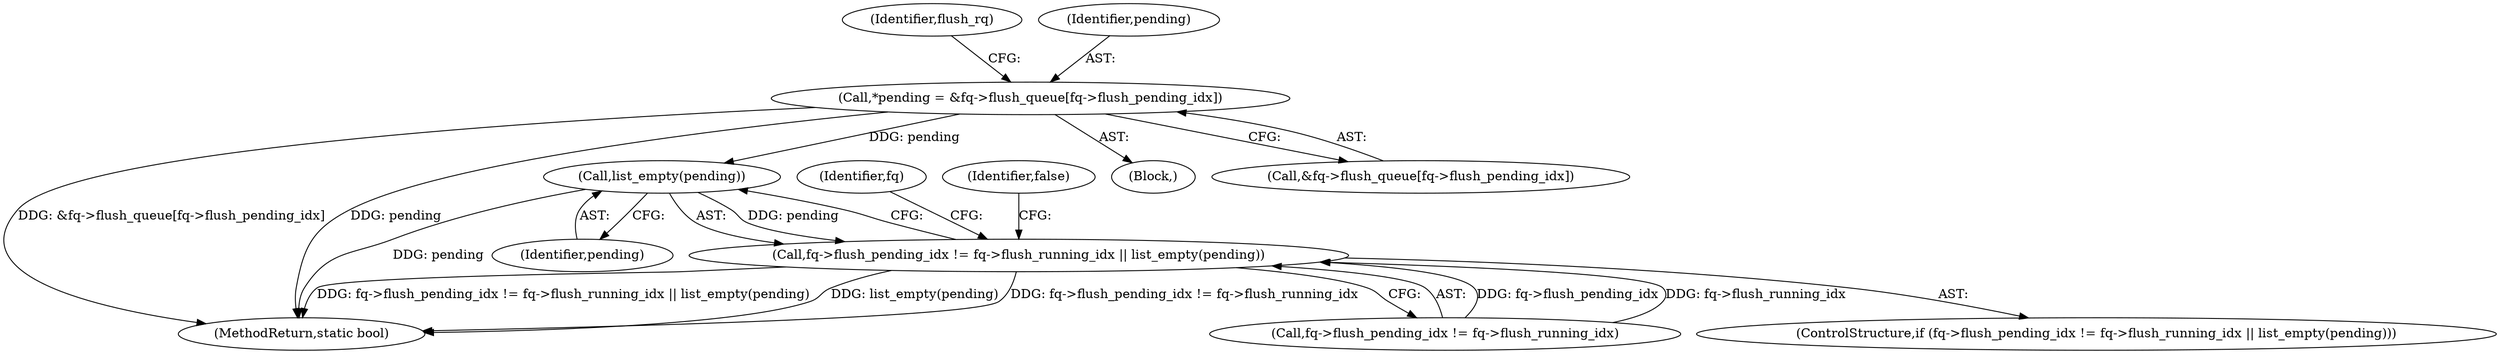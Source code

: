 digraph "0_linux_0048b4837affd153897ed1222283492070027aa9@array" {
"1000109" [label="(Call,*pending = &fq->flush_queue[fq->flush_pending_idx])"];
"1000134" [label="(Call,list_empty(pending))"];
"1000126" [label="(Call,fq->flush_pending_idx != fq->flush_running_idx || list_empty(pending))"];
"1000144" [label="(Identifier,fq)"];
"1000109" [label="(Call,*pending = &fq->flush_queue[fq->flush_pending_idx])"];
"1000125" [label="(ControlStructure,if (fq->flush_pending_idx != fq->flush_running_idx || list_empty(pending)))"];
"1000107" [label="(Block,)"];
"1000135" [label="(Identifier,pending)"];
"1000137" [label="(Identifier,false)"];
"1000121" [label="(Identifier,flush_rq)"];
"1000111" [label="(Call,&fq->flush_queue[fq->flush_pending_idx])"];
"1000110" [label="(Identifier,pending)"];
"1000231" [label="(MethodReturn,static bool)"];
"1000127" [label="(Call,fq->flush_pending_idx != fq->flush_running_idx)"];
"1000134" [label="(Call,list_empty(pending))"];
"1000126" [label="(Call,fq->flush_pending_idx != fq->flush_running_idx || list_empty(pending))"];
"1000109" -> "1000107"  [label="AST: "];
"1000109" -> "1000111"  [label="CFG: "];
"1000110" -> "1000109"  [label="AST: "];
"1000111" -> "1000109"  [label="AST: "];
"1000121" -> "1000109"  [label="CFG: "];
"1000109" -> "1000231"  [label="DDG: pending"];
"1000109" -> "1000231"  [label="DDG: &fq->flush_queue[fq->flush_pending_idx]"];
"1000109" -> "1000134"  [label="DDG: pending"];
"1000134" -> "1000126"  [label="AST: "];
"1000134" -> "1000135"  [label="CFG: "];
"1000135" -> "1000134"  [label="AST: "];
"1000126" -> "1000134"  [label="CFG: "];
"1000134" -> "1000231"  [label="DDG: pending"];
"1000134" -> "1000126"  [label="DDG: pending"];
"1000126" -> "1000125"  [label="AST: "];
"1000126" -> "1000127"  [label="CFG: "];
"1000127" -> "1000126"  [label="AST: "];
"1000137" -> "1000126"  [label="CFG: "];
"1000144" -> "1000126"  [label="CFG: "];
"1000126" -> "1000231"  [label="DDG: fq->flush_pending_idx != fq->flush_running_idx || list_empty(pending)"];
"1000126" -> "1000231"  [label="DDG: list_empty(pending)"];
"1000126" -> "1000231"  [label="DDG: fq->flush_pending_idx != fq->flush_running_idx"];
"1000127" -> "1000126"  [label="DDG: fq->flush_pending_idx"];
"1000127" -> "1000126"  [label="DDG: fq->flush_running_idx"];
}
